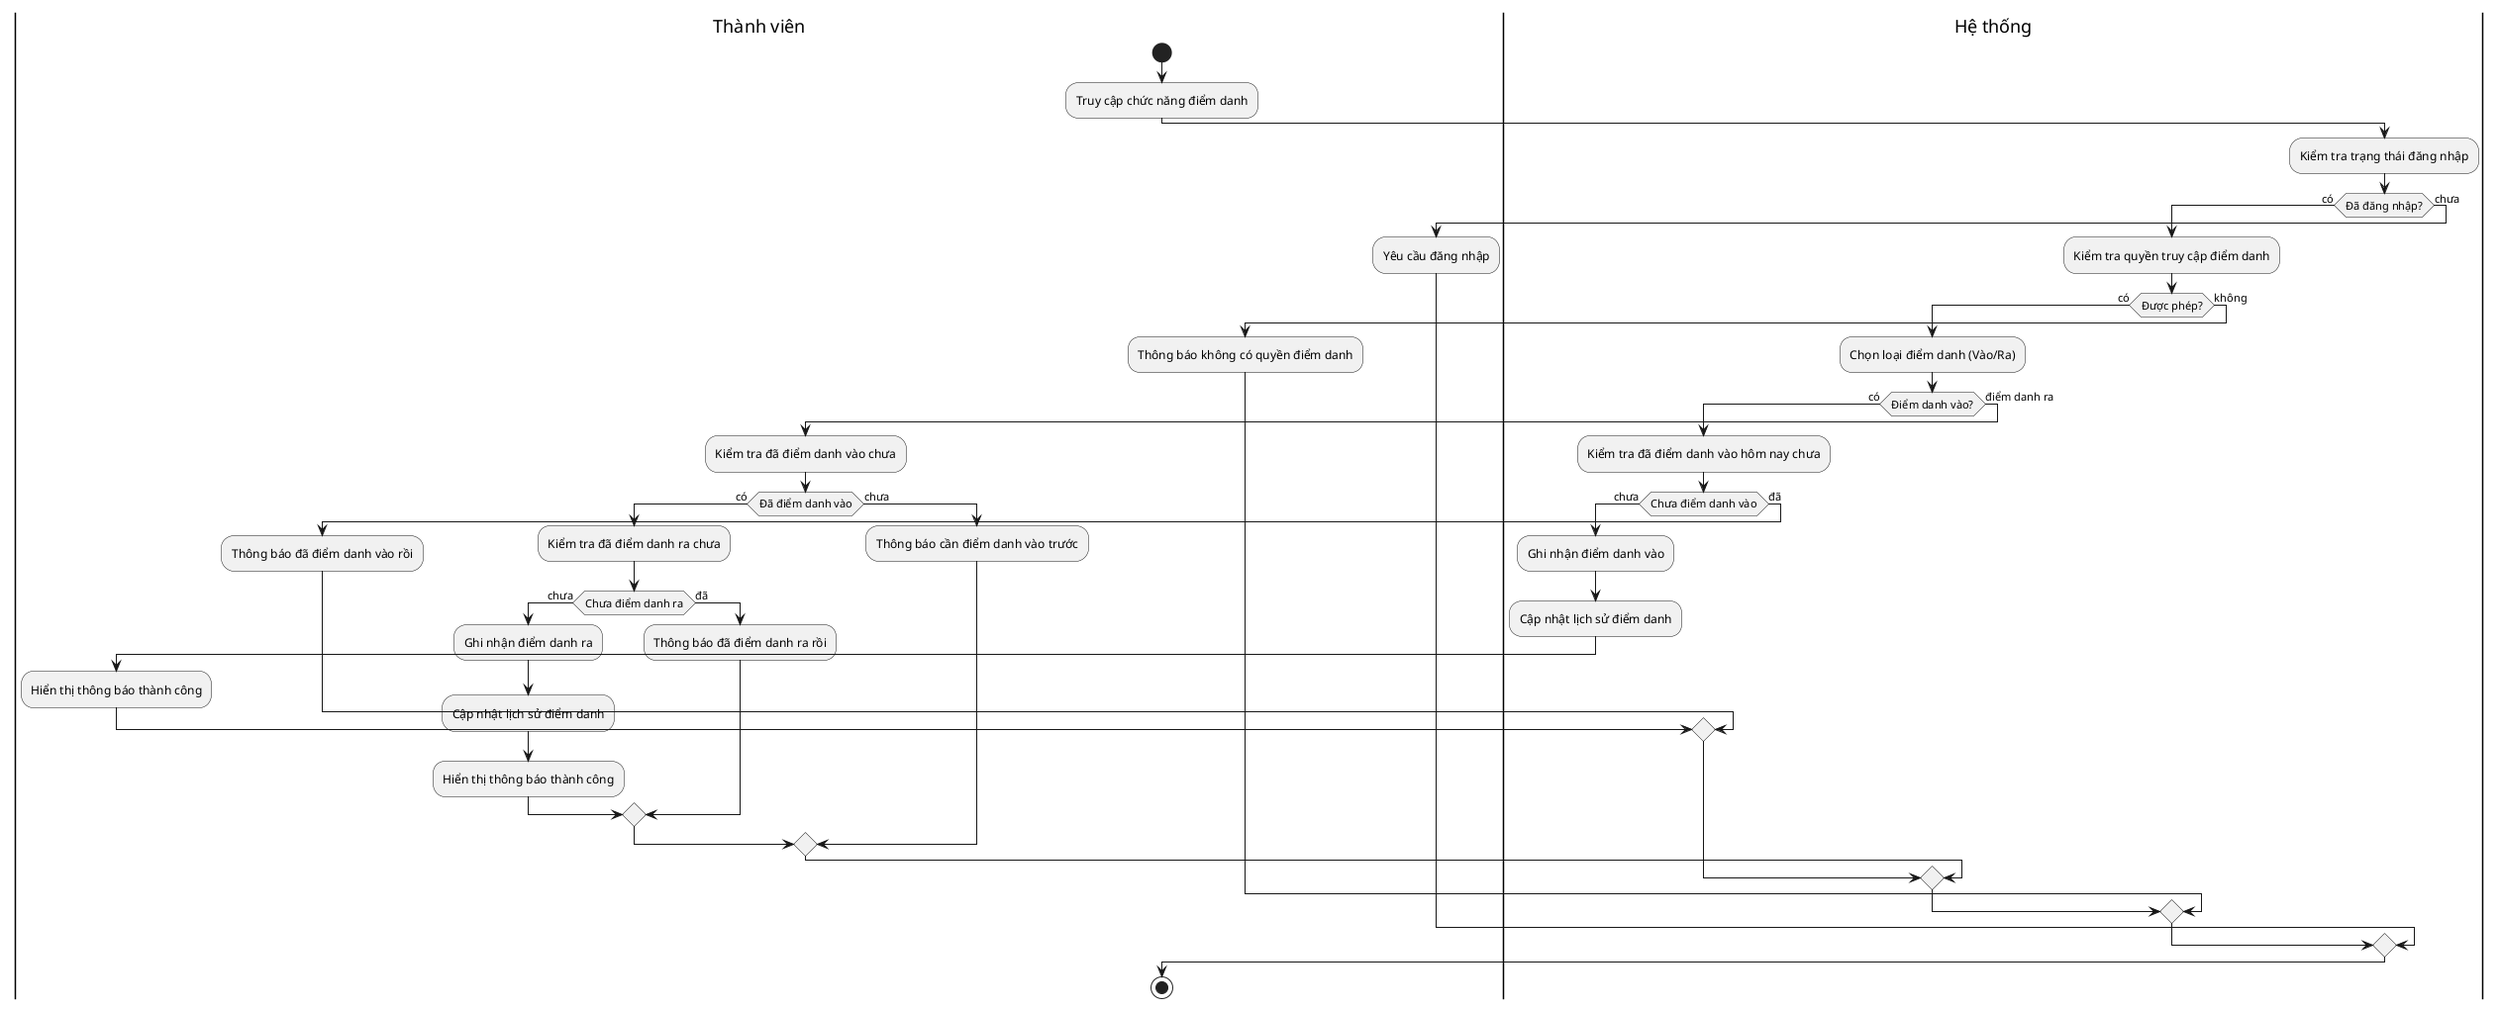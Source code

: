 @startuml
|Thành viên|
start
:Truy cập chức năng điểm danh;

|Hệ thống|
:Kiểm tra trạng thái đăng nhập;
if (Đã đăng nhập?) then (có)
  :Kiểm tra quyền truy cập điểm danh;
  if (Được phép?) then (có)
    :Chọn loại điểm danh (Vào/Ra);
    if (Điểm danh vào?) then (có)
      :Kiểm tra đã điểm danh vào hôm nay chưa;
      if (Chưa điểm danh vào) then (chưa)
        :Ghi nhận điểm danh vào;
        :Cập nhật lịch sử điểm danh;
        |Thành viên|
        :Hiển thị thông báo thành công;
      else (đã)
        |Thành viên|
        :Thông báo đã điểm danh vào rồi;
      endif
    else (điểm danh ra)
      :Kiểm tra đã điểm danh vào chưa;
      if (Đã điểm danh vào) then (có)
        :Kiểm tra đã điểm danh ra chưa;
        if (Chưa điểm danh ra) then (chưa)
          :Ghi nhận điểm danh ra;
          :Cập nhật lịch sử điểm danh;
          |Thành viên|
          :Hiển thị thông báo thành công;
        else (đã)
          |Thành viên|
          :Thông báo đã điểm danh ra rồi;
        endif
      else (chưa)
        |Thành viên|
        :Thông báo cần điểm danh vào trước;
      endif
    endif
  else (không)
    |Thành viên|
    :Thông báo không có quyền điểm danh;
  endif
else (chưa)
  |Thành viên|
  :Yêu cầu đăng nhập;
endif
stop
@enduml